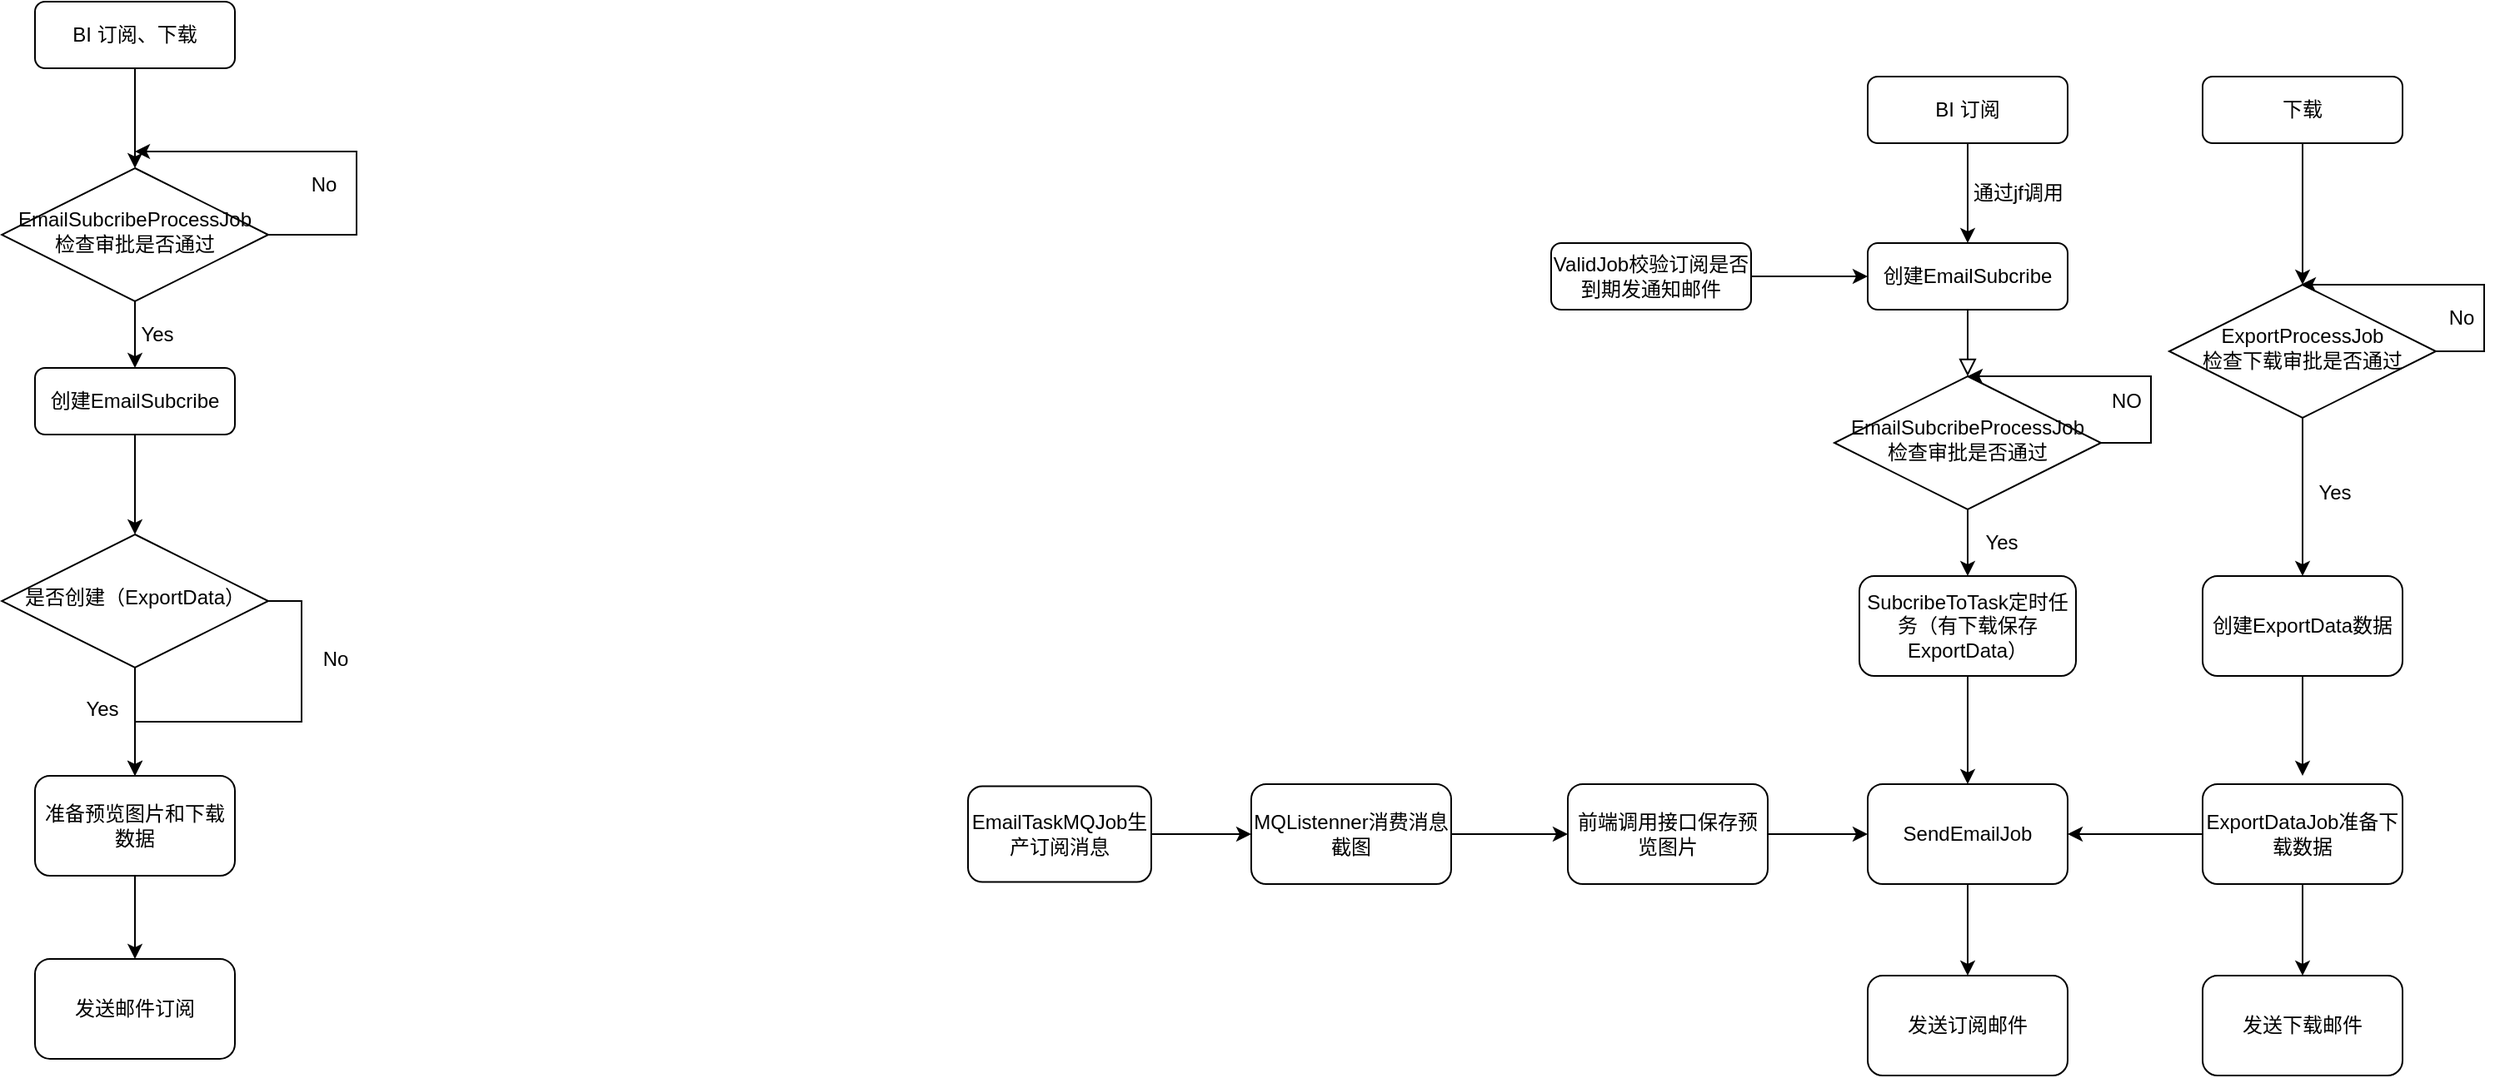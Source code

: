 <mxfile version="14.7.6" type="github">
  <diagram id="C5RBs43oDa-KdzZeNtuy" name="Page-1">
    <mxGraphModel dx="2771" dy="1793" grid="1" gridSize="10" guides="1" tooltips="1" connect="1" arrows="1" fold="1" page="1" pageScale="1" pageWidth="827" pageHeight="1169" math="0" shadow="0">
      <root>
        <mxCell id="WIyWlLk6GJQsqaUBKTNV-0" />
        <mxCell id="WIyWlLk6GJQsqaUBKTNV-1" parent="WIyWlLk6GJQsqaUBKTNV-0" />
        <mxCell id="WIyWlLk6GJQsqaUBKTNV-2" value="" style="rounded=0;html=1;jettySize=auto;orthogonalLoop=1;fontSize=11;endArrow=block;endFill=0;endSize=8;strokeWidth=1;shadow=0;labelBackgroundColor=none;edgeStyle=orthogonalEdgeStyle;" parent="WIyWlLk6GJQsqaUBKTNV-1" source="WIyWlLk6GJQsqaUBKTNV-3" target="WIyWlLk6GJQsqaUBKTNV-10" edge="1">
          <mxGeometry relative="1" as="geometry" />
        </mxCell>
        <mxCell id="WIyWlLk6GJQsqaUBKTNV-3" value="创建EmailSubcribe" style="rounded=1;whiteSpace=wrap;html=1;fontSize=12;glass=0;strokeWidth=1;shadow=0;" parent="WIyWlLk6GJQsqaUBKTNV-1" vertex="1">
          <mxGeometry x="140" y="90" width="120" height="40" as="geometry" />
        </mxCell>
        <mxCell id="6DlBOUvUBX7mdSS2PFpk-38" style="edgeStyle=orthogonalEdgeStyle;rounded=0;orthogonalLoop=1;jettySize=auto;html=1;entryX=0;entryY=0.5;entryDx=0;entryDy=0;" edge="1" parent="WIyWlLk6GJQsqaUBKTNV-1" source="WIyWlLk6GJQsqaUBKTNV-7" target="WIyWlLk6GJQsqaUBKTNV-11">
          <mxGeometry relative="1" as="geometry" />
        </mxCell>
        <mxCell id="WIyWlLk6GJQsqaUBKTNV-7" value="EmailTaskMQJob生产订阅消息" style="rounded=1;whiteSpace=wrap;html=1;fontSize=12;glass=0;strokeWidth=1;shadow=0;" parent="WIyWlLk6GJQsqaUBKTNV-1" vertex="1">
          <mxGeometry x="-400" y="416.25" width="110" height="57.5" as="geometry" />
        </mxCell>
        <mxCell id="6DlBOUvUBX7mdSS2PFpk-15" style="edgeStyle=orthogonalEdgeStyle;rounded=0;orthogonalLoop=1;jettySize=auto;html=1;exitX=0.5;exitY=1;exitDx=0;exitDy=0;entryX=0.5;entryY=0;entryDx=0;entryDy=0;" edge="1" parent="WIyWlLk6GJQsqaUBKTNV-1" source="WIyWlLk6GJQsqaUBKTNV-10" target="6DlBOUvUBX7mdSS2PFpk-8">
          <mxGeometry relative="1" as="geometry" />
        </mxCell>
        <mxCell id="6DlBOUvUBX7mdSS2PFpk-17" style="edgeStyle=orthogonalEdgeStyle;rounded=0;orthogonalLoop=1;jettySize=auto;html=1;exitX=1;exitY=0.5;exitDx=0;exitDy=0;entryX=0.5;entryY=0;entryDx=0;entryDy=0;" edge="1" parent="WIyWlLk6GJQsqaUBKTNV-1" source="WIyWlLk6GJQsqaUBKTNV-10" target="WIyWlLk6GJQsqaUBKTNV-10">
          <mxGeometry relative="1" as="geometry">
            <mxPoint x="210" y="160" as="targetPoint" />
            <Array as="points">
              <mxPoint x="310" y="210" />
              <mxPoint x="310" y="170" />
            </Array>
          </mxGeometry>
        </mxCell>
        <mxCell id="WIyWlLk6GJQsqaUBKTNV-10" value="EmailSubcribeProcessJob&lt;br&gt;检查审批是否通过" style="rhombus;whiteSpace=wrap;html=1;shadow=0;fontFamily=Helvetica;fontSize=12;align=center;strokeWidth=1;spacing=6;spacingTop=-4;" parent="WIyWlLk6GJQsqaUBKTNV-1" vertex="1">
          <mxGeometry x="120" y="170" width="160" height="80" as="geometry" />
        </mxCell>
        <mxCell id="6DlBOUvUBX7mdSS2PFpk-39" style="edgeStyle=orthogonalEdgeStyle;rounded=0;orthogonalLoop=1;jettySize=auto;html=1;entryX=0;entryY=0.5;entryDx=0;entryDy=0;" edge="1" parent="WIyWlLk6GJQsqaUBKTNV-1" source="WIyWlLk6GJQsqaUBKTNV-11" target="6DlBOUvUBX7mdSS2PFpk-25">
          <mxGeometry relative="1" as="geometry" />
        </mxCell>
        <mxCell id="WIyWlLk6GJQsqaUBKTNV-11" value="MQListenner消费消息&lt;br&gt;截图" style="rounded=1;whiteSpace=wrap;html=1;fontSize=12;glass=0;strokeWidth=1;shadow=0;" parent="WIyWlLk6GJQsqaUBKTNV-1" vertex="1">
          <mxGeometry x="-230" y="415" width="120" height="60" as="geometry" />
        </mxCell>
        <mxCell id="6DlBOUvUBX7mdSS2PFpk-5" style="edgeStyle=orthogonalEdgeStyle;rounded=0;orthogonalLoop=1;jettySize=auto;html=1;exitX=0.5;exitY=1;exitDx=0;exitDy=0;entryX=0.5;entryY=0;entryDx=0;entryDy=0;" edge="1" parent="WIyWlLk6GJQsqaUBKTNV-1" source="6DlBOUvUBX7mdSS2PFpk-1" target="WIyWlLk6GJQsqaUBKTNV-3">
          <mxGeometry relative="1" as="geometry" />
        </mxCell>
        <mxCell id="6DlBOUvUBX7mdSS2PFpk-1" value="BI 订阅" style="rounded=1;whiteSpace=wrap;html=1;fontSize=12;glass=0;strokeWidth=1;shadow=0;" vertex="1" parent="WIyWlLk6GJQsqaUBKTNV-1">
          <mxGeometry x="140" y="-10" width="120" height="40" as="geometry" />
        </mxCell>
        <mxCell id="6DlBOUvUBX7mdSS2PFpk-6" value="通过jf调用" style="text;html=1;align=center;verticalAlign=middle;resizable=0;points=[];autosize=1;strokeColor=none;" vertex="1" parent="WIyWlLk6GJQsqaUBKTNV-1">
          <mxGeometry x="195" y="50" width="70" height="20" as="geometry" />
        </mxCell>
        <mxCell id="6DlBOUvUBX7mdSS2PFpk-44" style="edgeStyle=orthogonalEdgeStyle;rounded=0;orthogonalLoop=1;jettySize=auto;html=1;exitX=0.5;exitY=1;exitDx=0;exitDy=0;entryX=0.5;entryY=0;entryDx=0;entryDy=0;" edge="1" parent="WIyWlLk6GJQsqaUBKTNV-1" source="6DlBOUvUBX7mdSS2PFpk-8" target="6DlBOUvUBX7mdSS2PFpk-22">
          <mxGeometry relative="1" as="geometry" />
        </mxCell>
        <mxCell id="6DlBOUvUBX7mdSS2PFpk-8" value="SubcribeToTask定时任务（有下载保存ExportData）" style="rounded=1;whiteSpace=wrap;html=1;fontSize=12;glass=0;strokeWidth=1;shadow=0;" vertex="1" parent="WIyWlLk6GJQsqaUBKTNV-1">
          <mxGeometry x="135" y="290" width="130" height="60" as="geometry" />
        </mxCell>
        <mxCell id="6DlBOUvUBX7mdSS2PFpk-16" value="Yes" style="text;html=1;align=center;verticalAlign=middle;resizable=0;points=[];autosize=1;strokeColor=none;" vertex="1" parent="WIyWlLk6GJQsqaUBKTNV-1">
          <mxGeometry x="205" y="260" width="30" height="20" as="geometry" />
        </mxCell>
        <mxCell id="6DlBOUvUBX7mdSS2PFpk-18" value="NO" style="text;html=1;align=center;verticalAlign=middle;resizable=0;points=[];autosize=1;strokeColor=none;" vertex="1" parent="WIyWlLk6GJQsqaUBKTNV-1">
          <mxGeometry x="280" y="175" width="30" height="20" as="geometry" />
        </mxCell>
        <mxCell id="6DlBOUvUBX7mdSS2PFpk-20" value="发送订阅邮件" style="rounded=1;whiteSpace=wrap;html=1;" vertex="1" parent="WIyWlLk6GJQsqaUBKTNV-1">
          <mxGeometry x="140" y="530" width="120" height="60" as="geometry" />
        </mxCell>
        <mxCell id="6DlBOUvUBX7mdSS2PFpk-47" style="edgeStyle=orthogonalEdgeStyle;rounded=0;orthogonalLoop=1;jettySize=auto;html=1;exitX=0.5;exitY=1;exitDx=0;exitDy=0;" edge="1" parent="WIyWlLk6GJQsqaUBKTNV-1" source="6DlBOUvUBX7mdSS2PFpk-22" target="6DlBOUvUBX7mdSS2PFpk-20">
          <mxGeometry relative="1" as="geometry" />
        </mxCell>
        <mxCell id="6DlBOUvUBX7mdSS2PFpk-22" value="SendEmailJob" style="rounded=1;whiteSpace=wrap;html=1;" vertex="1" parent="WIyWlLk6GJQsqaUBKTNV-1">
          <mxGeometry x="140" y="415" width="120" height="60" as="geometry" />
        </mxCell>
        <mxCell id="6DlBOUvUBX7mdSS2PFpk-46" style="edgeStyle=orthogonalEdgeStyle;rounded=0;orthogonalLoop=1;jettySize=auto;html=1;entryX=1;entryY=0.5;entryDx=0;entryDy=0;" edge="1" parent="WIyWlLk6GJQsqaUBKTNV-1" source="6DlBOUvUBX7mdSS2PFpk-24" target="6DlBOUvUBX7mdSS2PFpk-22">
          <mxGeometry relative="1" as="geometry" />
        </mxCell>
        <mxCell id="6DlBOUvUBX7mdSS2PFpk-75" style="edgeStyle=orthogonalEdgeStyle;rounded=0;orthogonalLoop=1;jettySize=auto;html=1;entryX=0.5;entryY=0;entryDx=0;entryDy=0;" edge="1" parent="WIyWlLk6GJQsqaUBKTNV-1" source="6DlBOUvUBX7mdSS2PFpk-24" target="6DlBOUvUBX7mdSS2PFpk-74">
          <mxGeometry relative="1" as="geometry" />
        </mxCell>
        <mxCell id="6DlBOUvUBX7mdSS2PFpk-24" value="ExportDataJob准备下载数据" style="rounded=1;whiteSpace=wrap;html=1;" vertex="1" parent="WIyWlLk6GJQsqaUBKTNV-1">
          <mxGeometry x="341" y="415" width="120" height="60" as="geometry" />
        </mxCell>
        <mxCell id="6DlBOUvUBX7mdSS2PFpk-45" style="edgeStyle=orthogonalEdgeStyle;rounded=0;orthogonalLoop=1;jettySize=auto;html=1;exitX=1;exitY=0.5;exitDx=0;exitDy=0;entryX=0;entryY=0.5;entryDx=0;entryDy=0;" edge="1" parent="WIyWlLk6GJQsqaUBKTNV-1" source="6DlBOUvUBX7mdSS2PFpk-25" target="6DlBOUvUBX7mdSS2PFpk-22">
          <mxGeometry relative="1" as="geometry" />
        </mxCell>
        <mxCell id="6DlBOUvUBX7mdSS2PFpk-25" value="前端调用接口保存预览图片" style="rounded=1;whiteSpace=wrap;html=1;" vertex="1" parent="WIyWlLk6GJQsqaUBKTNV-1">
          <mxGeometry x="-40" y="415" width="120" height="60" as="geometry" />
        </mxCell>
        <mxCell id="6DlBOUvUBX7mdSS2PFpk-37" style="edgeStyle=orthogonalEdgeStyle;rounded=0;orthogonalLoop=1;jettySize=auto;html=1;entryX=0;entryY=0.5;entryDx=0;entryDy=0;" edge="1" parent="WIyWlLk6GJQsqaUBKTNV-1" source="6DlBOUvUBX7mdSS2PFpk-36" target="WIyWlLk6GJQsqaUBKTNV-3">
          <mxGeometry relative="1" as="geometry" />
        </mxCell>
        <mxCell id="6DlBOUvUBX7mdSS2PFpk-36" value="ValidJob校验订阅是否到期发通知邮件" style="rounded=1;whiteSpace=wrap;html=1;" vertex="1" parent="WIyWlLk6GJQsqaUBKTNV-1">
          <mxGeometry x="-50" y="90" width="120" height="40" as="geometry" />
        </mxCell>
        <mxCell id="6DlBOUvUBX7mdSS2PFpk-51" style="edgeStyle=orthogonalEdgeStyle;rounded=0;orthogonalLoop=1;jettySize=auto;html=1;exitX=0.5;exitY=1;exitDx=0;exitDy=0;" edge="1" parent="WIyWlLk6GJQsqaUBKTNV-1" source="6DlBOUvUBX7mdSS2PFpk-48" target="6DlBOUvUBX7mdSS2PFpk-50">
          <mxGeometry relative="1" as="geometry" />
        </mxCell>
        <mxCell id="6DlBOUvUBX7mdSS2PFpk-48" value="BI 订阅、下载" style="rounded=1;whiteSpace=wrap;html=1;fontSize=12;glass=0;strokeWidth=1;shadow=0;" vertex="1" parent="WIyWlLk6GJQsqaUBKTNV-1">
          <mxGeometry x="-960" y="-55" width="120" height="40" as="geometry" />
        </mxCell>
        <mxCell id="6DlBOUvUBX7mdSS2PFpk-54" style="edgeStyle=orthogonalEdgeStyle;rounded=0;orthogonalLoop=1;jettySize=auto;html=1;exitX=0.5;exitY=1;exitDx=0;exitDy=0;entryX=0.5;entryY=0;entryDx=0;entryDy=0;" edge="1" parent="WIyWlLk6GJQsqaUBKTNV-1" source="6DlBOUvUBX7mdSS2PFpk-49" target="6DlBOUvUBX7mdSS2PFpk-53">
          <mxGeometry relative="1" as="geometry" />
        </mxCell>
        <mxCell id="6DlBOUvUBX7mdSS2PFpk-49" value="创建EmailSubcribe" style="rounded=1;whiteSpace=wrap;html=1;fontSize=12;glass=0;strokeWidth=1;shadow=0;" vertex="1" parent="WIyWlLk6GJQsqaUBKTNV-1">
          <mxGeometry x="-960" y="165" width="120" height="40" as="geometry" />
        </mxCell>
        <mxCell id="6DlBOUvUBX7mdSS2PFpk-52" style="edgeStyle=orthogonalEdgeStyle;rounded=0;orthogonalLoop=1;jettySize=auto;html=1;exitX=0.5;exitY=1;exitDx=0;exitDy=0;entryX=0.5;entryY=0;entryDx=0;entryDy=0;" edge="1" parent="WIyWlLk6GJQsqaUBKTNV-1" source="6DlBOUvUBX7mdSS2PFpk-50" target="6DlBOUvUBX7mdSS2PFpk-49">
          <mxGeometry relative="1" as="geometry" />
        </mxCell>
        <mxCell id="6DlBOUvUBX7mdSS2PFpk-62" style="edgeStyle=orthogonalEdgeStyle;rounded=0;orthogonalLoop=1;jettySize=auto;html=1;exitX=1;exitY=0.5;exitDx=0;exitDy=0;" edge="1" parent="WIyWlLk6GJQsqaUBKTNV-1" source="6DlBOUvUBX7mdSS2PFpk-50">
          <mxGeometry relative="1" as="geometry">
            <mxPoint x="-900" y="35" as="targetPoint" />
            <Array as="points">
              <mxPoint x="-767" y="85" />
              <mxPoint x="-767" y="35" />
            </Array>
          </mxGeometry>
        </mxCell>
        <mxCell id="6DlBOUvUBX7mdSS2PFpk-50" value="EmailSubcribeProcessJob&lt;br&gt;检查审批是否通过" style="rhombus;whiteSpace=wrap;html=1;shadow=0;fontFamily=Helvetica;fontSize=12;align=center;strokeWidth=1;spacing=6;spacingTop=-4;" vertex="1" parent="WIyWlLk6GJQsqaUBKTNV-1">
          <mxGeometry x="-980" y="45" width="160" height="80" as="geometry" />
        </mxCell>
        <mxCell id="6DlBOUvUBX7mdSS2PFpk-59" style="edgeStyle=orthogonalEdgeStyle;rounded=0;orthogonalLoop=1;jettySize=auto;html=1;entryX=0.5;entryY=0;entryDx=0;entryDy=0;" edge="1" parent="WIyWlLk6GJQsqaUBKTNV-1" source="6DlBOUvUBX7mdSS2PFpk-53" target="6DlBOUvUBX7mdSS2PFpk-55">
          <mxGeometry relative="1" as="geometry" />
        </mxCell>
        <mxCell id="6DlBOUvUBX7mdSS2PFpk-69" style="edgeStyle=orthogonalEdgeStyle;rounded=0;orthogonalLoop=1;jettySize=auto;html=1;exitX=1;exitY=0.5;exitDx=0;exitDy=0;entryX=0.5;entryY=0;entryDx=0;entryDy=0;" edge="1" parent="WIyWlLk6GJQsqaUBKTNV-1" source="6DlBOUvUBX7mdSS2PFpk-53" target="6DlBOUvUBX7mdSS2PFpk-55">
          <mxGeometry relative="1" as="geometry" />
        </mxCell>
        <mxCell id="6DlBOUvUBX7mdSS2PFpk-53" value="是否创建（ExportData）" style="rhombus;whiteSpace=wrap;html=1;shadow=0;fontFamily=Helvetica;fontSize=12;align=center;strokeWidth=1;spacing=6;spacingTop=-4;" vertex="1" parent="WIyWlLk6GJQsqaUBKTNV-1">
          <mxGeometry x="-980" y="265" width="160" height="80" as="geometry" />
        </mxCell>
        <mxCell id="6DlBOUvUBX7mdSS2PFpk-58" style="edgeStyle=orthogonalEdgeStyle;rounded=0;orthogonalLoop=1;jettySize=auto;html=1;entryX=0.5;entryY=0;entryDx=0;entryDy=0;" edge="1" parent="WIyWlLk6GJQsqaUBKTNV-1" source="6DlBOUvUBX7mdSS2PFpk-55" target="6DlBOUvUBX7mdSS2PFpk-57">
          <mxGeometry relative="1" as="geometry" />
        </mxCell>
        <mxCell id="6DlBOUvUBX7mdSS2PFpk-55" value="准备预览图片和下载数据" style="rounded=1;whiteSpace=wrap;html=1;" vertex="1" parent="WIyWlLk6GJQsqaUBKTNV-1">
          <mxGeometry x="-960" y="410" width="120" height="60" as="geometry" />
        </mxCell>
        <mxCell id="6DlBOUvUBX7mdSS2PFpk-57" value="发送邮件订阅" style="rounded=1;whiteSpace=wrap;html=1;" vertex="1" parent="WIyWlLk6GJQsqaUBKTNV-1">
          <mxGeometry x="-960" y="520" width="120" height="60" as="geometry" />
        </mxCell>
        <mxCell id="6DlBOUvUBX7mdSS2PFpk-60" value="Yes" style="text;html=1;align=center;verticalAlign=middle;resizable=0;points=[];autosize=1;strokeColor=none;" vertex="1" parent="WIyWlLk6GJQsqaUBKTNV-1">
          <mxGeometry x="-902" y="135" width="30" height="20" as="geometry" />
        </mxCell>
        <mxCell id="6DlBOUvUBX7mdSS2PFpk-63" value="No" style="text;html=1;align=center;verticalAlign=middle;resizable=0;points=[];autosize=1;strokeColor=none;" vertex="1" parent="WIyWlLk6GJQsqaUBKTNV-1">
          <mxGeometry x="-802" y="45" width="30" height="20" as="geometry" />
        </mxCell>
        <mxCell id="6DlBOUvUBX7mdSS2PFpk-70" value="Yes" style="text;html=1;align=center;verticalAlign=middle;resizable=0;points=[];autosize=1;strokeColor=none;" vertex="1" parent="WIyWlLk6GJQsqaUBKTNV-1">
          <mxGeometry x="-935" y="360" width="30" height="20" as="geometry" />
        </mxCell>
        <mxCell id="6DlBOUvUBX7mdSS2PFpk-71" value="No" style="text;html=1;align=center;verticalAlign=middle;resizable=0;points=[];autosize=1;strokeColor=none;" vertex="1" parent="WIyWlLk6GJQsqaUBKTNV-1">
          <mxGeometry x="-795" y="330" width="30" height="20" as="geometry" />
        </mxCell>
        <mxCell id="6DlBOUvUBX7mdSS2PFpk-82" style="edgeStyle=orthogonalEdgeStyle;rounded=0;orthogonalLoop=1;jettySize=auto;html=1;exitX=0.5;exitY=1;exitDx=0;exitDy=0;entryX=0.5;entryY=0;entryDx=0;entryDy=0;" edge="1" parent="WIyWlLk6GJQsqaUBKTNV-1" source="6DlBOUvUBX7mdSS2PFpk-72" target="6DlBOUvUBX7mdSS2PFpk-79">
          <mxGeometry relative="1" as="geometry" />
        </mxCell>
        <mxCell id="6DlBOUvUBX7mdSS2PFpk-72" value="下载" style="rounded=1;whiteSpace=wrap;html=1;fontSize=12;glass=0;strokeWidth=1;shadow=0;" vertex="1" parent="WIyWlLk6GJQsqaUBKTNV-1">
          <mxGeometry x="341" y="-10" width="120" height="40" as="geometry" />
        </mxCell>
        <mxCell id="6DlBOUvUBX7mdSS2PFpk-74" value="发送下载邮件" style="rounded=1;whiteSpace=wrap;html=1;" vertex="1" parent="WIyWlLk6GJQsqaUBKTNV-1">
          <mxGeometry x="341" y="530" width="120" height="60" as="geometry" />
        </mxCell>
        <mxCell id="6DlBOUvUBX7mdSS2PFpk-78" style="edgeStyle=orthogonalEdgeStyle;rounded=0;orthogonalLoop=1;jettySize=auto;html=1;" edge="1" parent="WIyWlLk6GJQsqaUBKTNV-1" source="6DlBOUvUBX7mdSS2PFpk-76">
          <mxGeometry relative="1" as="geometry">
            <mxPoint x="401.0" y="410" as="targetPoint" />
          </mxGeometry>
        </mxCell>
        <mxCell id="6DlBOUvUBX7mdSS2PFpk-76" value="创建ExportData数据" style="rounded=1;whiteSpace=wrap;html=1;" vertex="1" parent="WIyWlLk6GJQsqaUBKTNV-1">
          <mxGeometry x="341" y="290" width="120" height="60" as="geometry" />
        </mxCell>
        <mxCell id="6DlBOUvUBX7mdSS2PFpk-80" style="edgeStyle=orthogonalEdgeStyle;rounded=0;orthogonalLoop=1;jettySize=auto;html=1;exitX=0.5;exitY=1;exitDx=0;exitDy=0;entryX=0.5;entryY=0;entryDx=0;entryDy=0;" edge="1" parent="WIyWlLk6GJQsqaUBKTNV-1" source="6DlBOUvUBX7mdSS2PFpk-79" target="6DlBOUvUBX7mdSS2PFpk-76">
          <mxGeometry relative="1" as="geometry" />
        </mxCell>
        <mxCell id="6DlBOUvUBX7mdSS2PFpk-79" value="ExportProcessJob&lt;br&gt;检查下载审批是否通过" style="rhombus;whiteSpace=wrap;html=1;shadow=0;fontFamily=Helvetica;fontSize=12;align=center;strokeWidth=1;spacing=6;spacingTop=-4;" vertex="1" parent="WIyWlLk6GJQsqaUBKTNV-1">
          <mxGeometry x="321" y="115" width="160" height="80" as="geometry" />
        </mxCell>
        <mxCell id="6DlBOUvUBX7mdSS2PFpk-81" value="Yes" style="text;html=1;align=center;verticalAlign=middle;resizable=0;points=[];autosize=1;strokeColor=none;" vertex="1" parent="WIyWlLk6GJQsqaUBKTNV-1">
          <mxGeometry x="405" y="230" width="30" height="20" as="geometry" />
        </mxCell>
        <mxCell id="6DlBOUvUBX7mdSS2PFpk-86" style="edgeStyle=orthogonalEdgeStyle;rounded=0;orthogonalLoop=1;jettySize=auto;html=1;exitX=1;exitY=0.5;exitDx=0;exitDy=0;entryX=0.5;entryY=0;entryDx=0;entryDy=0;" edge="1" parent="WIyWlLk6GJQsqaUBKTNV-1">
          <mxGeometry relative="1" as="geometry">
            <mxPoint x="400" y="115" as="targetPoint" />
            <mxPoint x="480" y="155" as="sourcePoint" />
            <Array as="points">
              <mxPoint x="510" y="155" />
              <mxPoint x="510" y="115" />
            </Array>
          </mxGeometry>
        </mxCell>
        <mxCell id="6DlBOUvUBX7mdSS2PFpk-87" value="No" style="text;html=1;align=center;verticalAlign=middle;resizable=0;points=[];autosize=1;strokeColor=none;" vertex="1" parent="WIyWlLk6GJQsqaUBKTNV-1">
          <mxGeometry x="481" y="125" width="30" height="20" as="geometry" />
        </mxCell>
      </root>
    </mxGraphModel>
  </diagram>
</mxfile>
